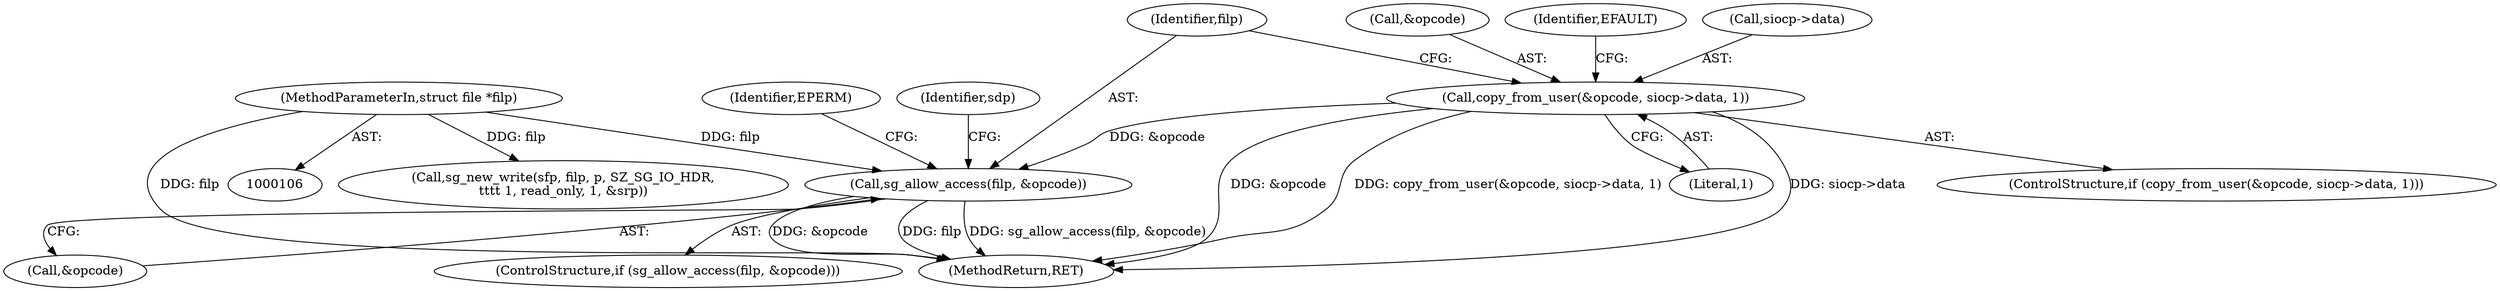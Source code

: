digraph "0_linux_3e0097499839e0fe3af380410eababe5a47c4cf9_0@pointer" {
"1000921" [label="(Call,sg_allow_access(filp, &opcode))"];
"1000107" [label="(MethodParameterIn,struct file *filp)"];
"1000910" [label="(Call,copy_from_user(&opcode, siocp->data, 1))"];
"1000910" [label="(Call,copy_from_user(&opcode, siocp->data, 1))"];
"1000916" [label="(Literal,1)"];
"1000913" [label="(Call,siocp->data)"];
"1000921" [label="(Call,sg_allow_access(filp, &opcode))"];
"1000107" [label="(MethodParameterIn,struct file *filp)"];
"1000927" [label="(Identifier,EPERM)"];
"1000923" [label="(Call,&opcode)"];
"1000932" [label="(Identifier,sdp)"];
"1000920" [label="(ControlStructure,if (sg_allow_access(filp, &opcode)))"];
"1001060" [label="(MethodReturn,RET)"];
"1000198" [label="(Call,sg_new_write(sfp, filp, p, SZ_SG_IO_HDR,\n\t\t\t\t 1, read_only, 1, &srp))"];
"1000922" [label="(Identifier,filp)"];
"1000911" [label="(Call,&opcode)"];
"1000919" [label="(Identifier,EFAULT)"];
"1000909" [label="(ControlStructure,if (copy_from_user(&opcode, siocp->data, 1)))"];
"1000921" -> "1000920"  [label="AST: "];
"1000921" -> "1000923"  [label="CFG: "];
"1000922" -> "1000921"  [label="AST: "];
"1000923" -> "1000921"  [label="AST: "];
"1000927" -> "1000921"  [label="CFG: "];
"1000932" -> "1000921"  [label="CFG: "];
"1000921" -> "1001060"  [label="DDG: sg_allow_access(filp, &opcode)"];
"1000921" -> "1001060"  [label="DDG: &opcode"];
"1000921" -> "1001060"  [label="DDG: filp"];
"1000107" -> "1000921"  [label="DDG: filp"];
"1000910" -> "1000921"  [label="DDG: &opcode"];
"1000107" -> "1000106"  [label="AST: "];
"1000107" -> "1001060"  [label="DDG: filp"];
"1000107" -> "1000198"  [label="DDG: filp"];
"1000910" -> "1000909"  [label="AST: "];
"1000910" -> "1000916"  [label="CFG: "];
"1000911" -> "1000910"  [label="AST: "];
"1000913" -> "1000910"  [label="AST: "];
"1000916" -> "1000910"  [label="AST: "];
"1000919" -> "1000910"  [label="CFG: "];
"1000922" -> "1000910"  [label="CFG: "];
"1000910" -> "1001060"  [label="DDG: &opcode"];
"1000910" -> "1001060"  [label="DDG: copy_from_user(&opcode, siocp->data, 1)"];
"1000910" -> "1001060"  [label="DDG: siocp->data"];
}
